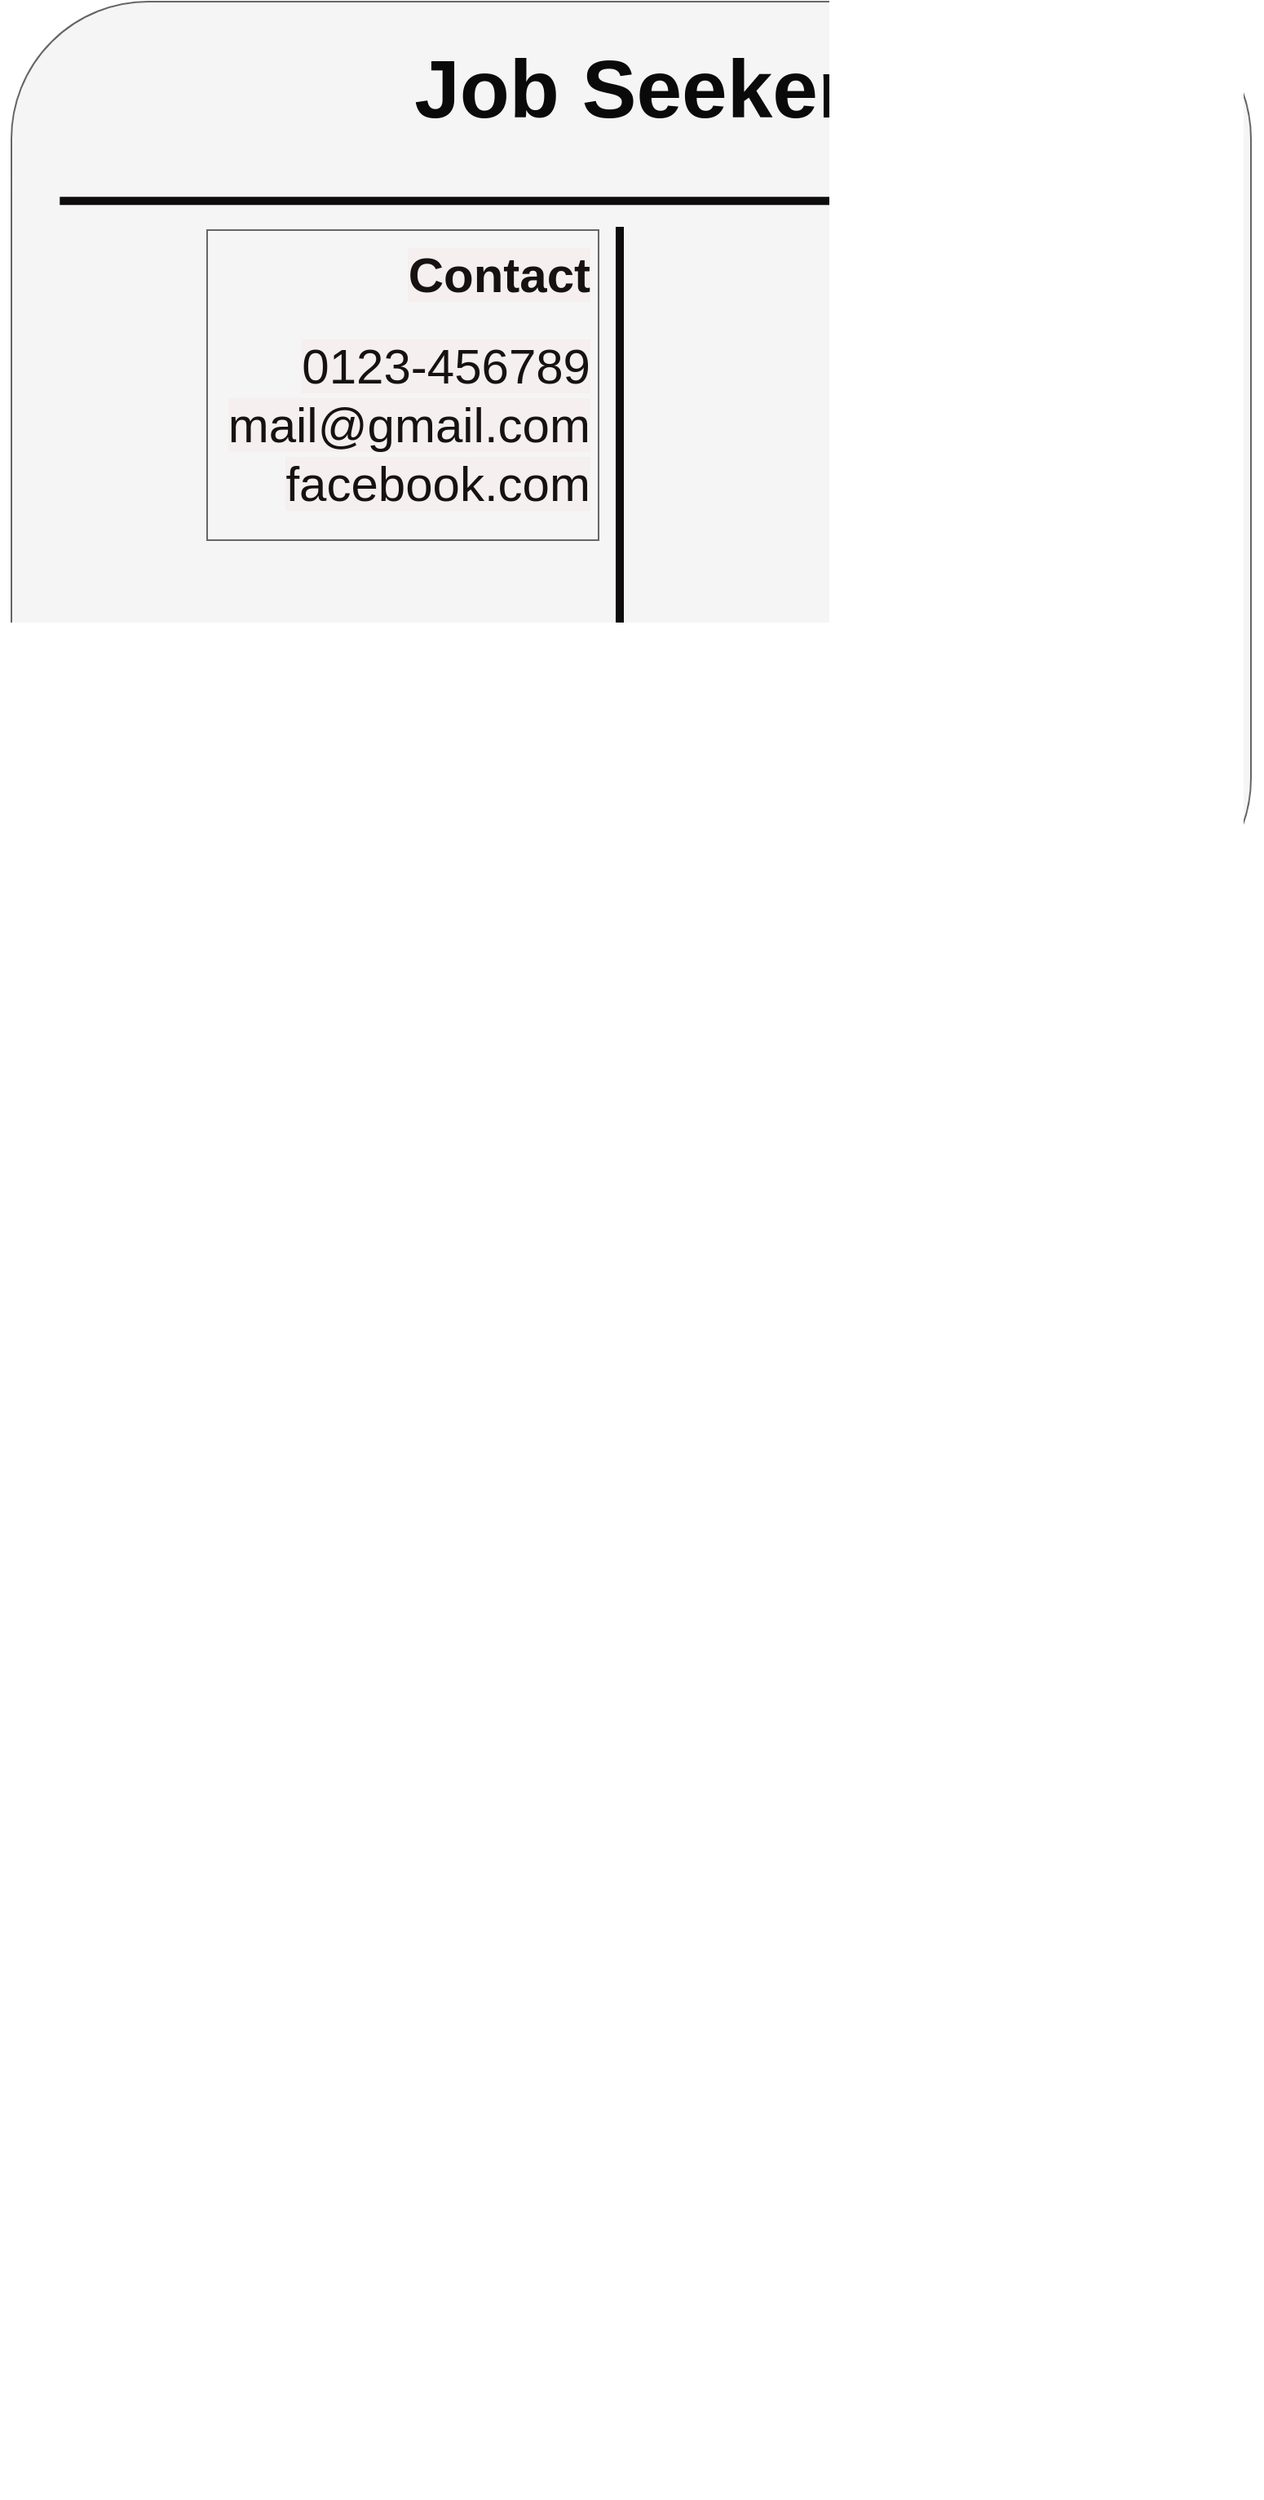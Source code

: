 <mxfile>
    <diagram id="R6byxIJEEiHa8vWVsnfQ" name="Page-1">
        <mxGraphModel dx="999" dy="1937" grid="1" gridSize="10" guides="1" tooltips="1" connect="1" arrows="1" fold="1" page="1" pageScale="1" pageWidth="827" pageHeight="1169" math="0" shadow="0">
            <root>
                <mxCell id="0"/>
                <mxCell id="1" parent="0"/>
                <mxCell id="2" value="" style="shape=image;verticalLabelPosition=bottom;labelBackgroundColor=default;verticalAlign=top;aspect=fixed;imageAspect=0;image=https://pakaccountants.com/wp-content/uploads/2015/06/simple-elegant-cv-template.jpg;" vertex="1" parent="1">
                    <mxGeometry x="33.46" y="-630" width="773.08" height="1000" as="geometry"/>
                </mxCell>
                <mxCell id="3" value="" style="rounded=1;whiteSpace=wrap;html=1;fillColor=#f5f5f5;fontColor=#333333;strokeColor=#666666;" vertex="1" parent="1">
                    <mxGeometry x="40" y="-1160" width="760" height="560" as="geometry"/>
                </mxCell>
                <mxCell id="4" value="&lt;h1&gt;&lt;font style=&quot;font-size: 50px;&quot;&gt;Job Seeker&lt;/font&gt;&lt;/h1&gt;" style="text;html=1;align=center;verticalAlign=middle;whiteSpace=wrap;rounded=0;flipH=1;labelBackgroundColor=none;fontColor=#0a0a0a;" vertex="1" parent="1">
                    <mxGeometry x="284.5" y="-1147" width="271" height="80" as="geometry"/>
                </mxCell>
                <mxCell id="5" value="" style="endArrow=none;html=1;fontSize=50;entryX=0.961;entryY=0.218;entryDx=0;entryDy=0;entryPerimeter=0;exitX=0.039;exitY=0.218;exitDx=0;exitDy=0;exitPerimeter=0;labelBackgroundColor=none;fontColor=#0a0a0a;strokeWidth=5;strokeColor=#0e0c0c;" edge="1" parent="1" source="3" target="3">
                    <mxGeometry width="50" height="50" relative="1" as="geometry">
                        <mxPoint x="574" y="-1077" as="sourcePoint"/>
                        <mxPoint x="353" y="-1077.04" as="targetPoint"/>
                    </mxGeometry>
                </mxCell>
                <mxCell id="6" value="" style="endArrow=none;html=1;strokeWidth=5;fontSize=50;labelBackgroundColor=none;fontColor=#0a0a0a;strokeColor=#0e0c0c;" edge="1" parent="1">
                    <mxGeometry width="50" height="50" relative="1" as="geometry">
                        <mxPoint x="413" y="-1022" as="sourcePoint"/>
                        <mxPoint x="413" y="-542" as="targetPoint"/>
                    </mxGeometry>
                </mxCell>
                <mxCell id="7" value="&lt;h1 style=&quot;font-size: 30px;&quot;&gt;&lt;font color=&quot;#161212&quot; style=&quot;background-color: rgb(245, 239, 239); font-size: 30px;&quot;&gt;Contact&lt;/font&gt;&lt;/h1&gt;&lt;div style=&quot;font-size: 30px;&quot;&gt;&lt;font color=&quot;#161212&quot; style=&quot;background-color: rgb(245, 239, 239); font-size: 30px;&quot;&gt;0123-456789&lt;/font&gt;&lt;/div&gt;&lt;div style=&quot;font-size: 30px;&quot;&gt;&lt;font color=&quot;#161212&quot; style=&quot;background-color: rgb(245, 239, 239); font-size: 30px;&quot;&gt;mail@gmail.com&lt;/font&gt;&lt;/div&gt;&lt;div style=&quot;font-size: 30px;&quot;&gt;&lt;font color=&quot;#161212&quot; style=&quot;background-color: rgb(245, 239, 239); font-size: 30px;&quot;&gt;facebook.com&lt;/font&gt;&lt;/div&gt;&lt;div style=&quot;font-size: 30px;&quot;&gt;&lt;br&gt;&lt;/div&gt;" style="text;html=1;spacing=5;spacingTop=-20;whiteSpace=wrap;overflow=hidden;rounded=0;labelBackgroundColor=none;fontSize=50;align=right;fillColor=#f5f5f5;fontColor=#e9e2e2;strokeColor=#666666;" vertex="1" parent="1">
                    <mxGeometry x="160" y="-1020" width="240" height="190" as="geometry"/>
                </mxCell>
            </root>
        </mxGraphModel>
    </diagram>
</mxfile>